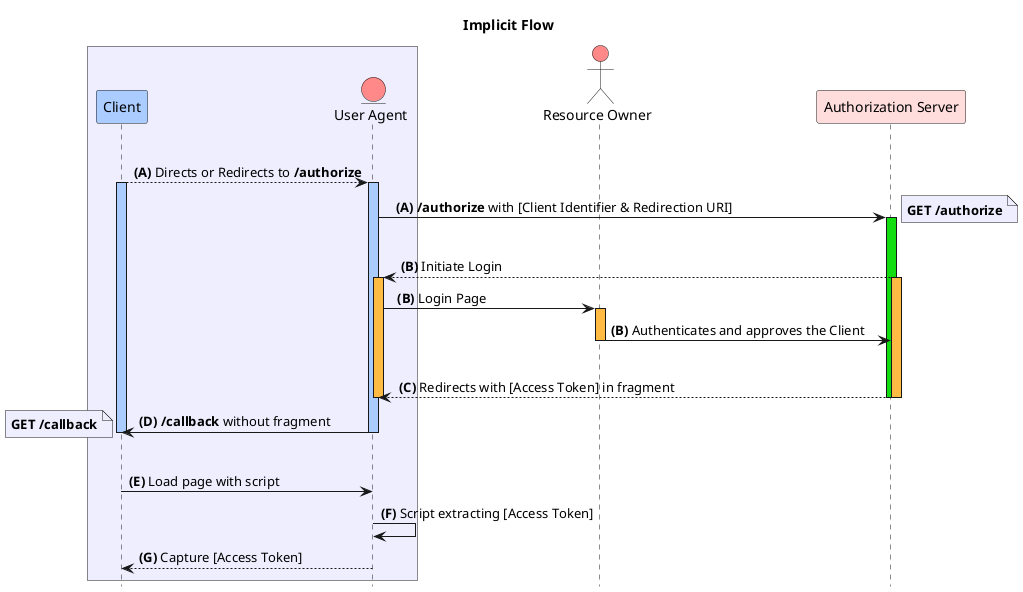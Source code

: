 @startuml

title Implicit Flow
hide footbox
skinparam {
  ParticipantPadding 5
  BoxPadding 5
}

box #EEF
participant "Client"                as CL       #ACF
entity      "User Agent"            as UA       #F88
end box
actor       "Resource Owner"        as RO       #F88
participant "Authorization Server"  as AS       #FDD

|||
CL-->UA: <b>(A)</b> Directs or Redirects to <b>/authorize</b>
activate CL #ACF
activate UA #ACF
UA->AS:   <b>   (A) <b>/authorize</b> with [Client Identifier & Redirection URI]
note right #EEF: <b>GET /authorize</b>

activate AS #1D1
|||
UA<--AS: <b>(B)</b> Initiate Login
activate UA #FB4
activate AS #FB4
UA->RO: <b>  (B)</b> Login Page
activate RO #FB4
RO->AS: <b> (B)</b> Authenticates and approves the Client
deactivate RO

|||
UA<--AS: <b> (C)</b> Redirects with [Access Token] in fragment
deactivate AS
deactivate UA
deactivate AS
CL<-UA: <b>(D)</b> <b>/callback</b> without fragment
note left #EEF: <b>GET /callback</b>
deactivate UA
deactivate CL

|||
CL->UA: <b>(E)</b> Load page with script
UA->UA: <b>(F)</b> Script extracting [Access Token]
CL<--UA: <b>(G)</b> Capture [Access Token]

@enduml
